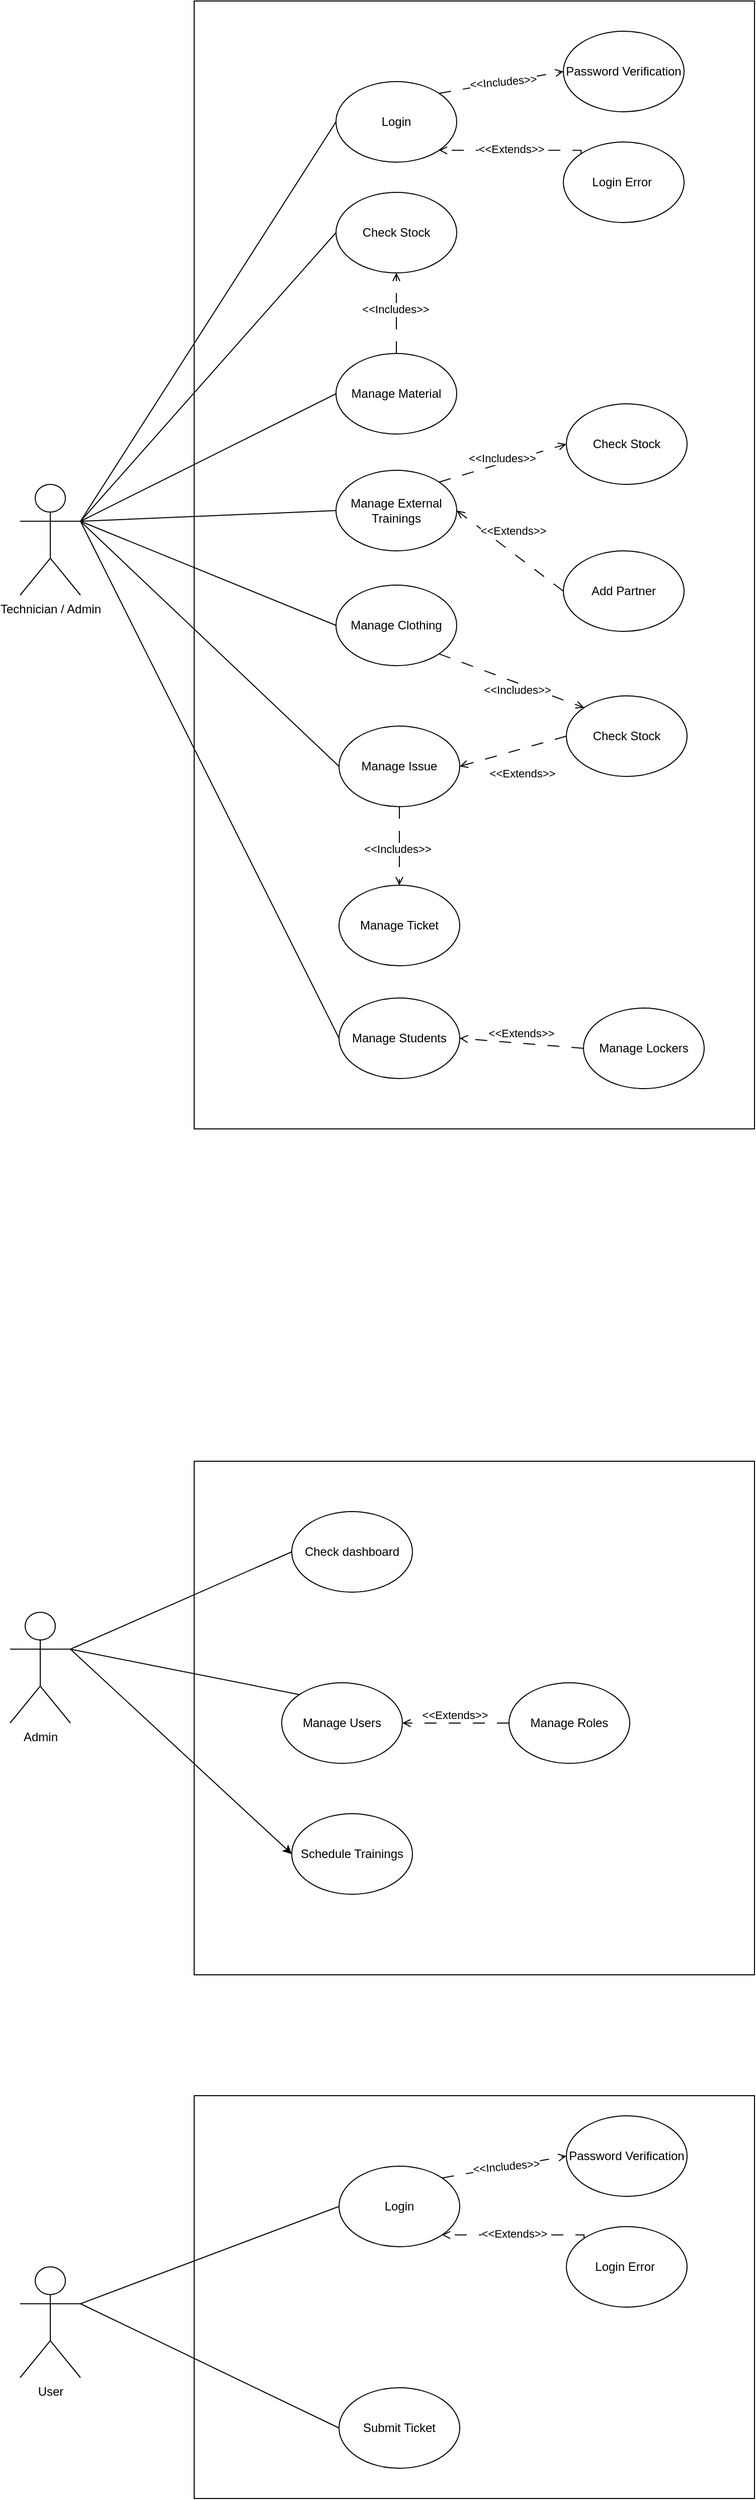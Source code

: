 <mxfile>
    <diagram name="Página-1" id="VI7XL7Q7ZIXTf2wmSfxb">
        <mxGraphModel dx="1395" dy="779" grid="1" gridSize="10" guides="1" tooltips="1" connect="1" arrows="1" fold="1" page="1" pageScale="1" pageWidth="827" pageHeight="1169" math="0" shadow="0">
            <root>
                <mxCell id="0"/>
                <mxCell id="1" parent="0"/>
                <mxCell id="R9cN1EyK2M06EUhOzFU1-1" value="" style="rounded=0;whiteSpace=wrap;html=1;" parent="1" vertex="1">
                    <mxGeometry x="213" y="40" width="557" height="1120" as="geometry"/>
                </mxCell>
                <mxCell id="R9cN1EyK2M06EUhOzFU1-2" value="Technician / Admin" style="shape=umlActor;verticalLabelPosition=bottom;verticalAlign=top;html=1;outlineConnect=0;" parent="1" vertex="1">
                    <mxGeometry x="40" y="520" width="60" height="110" as="geometry"/>
                </mxCell>
                <mxCell id="R9cN1EyK2M06EUhOzFU1-3" value="Login" style="ellipse;whiteSpace=wrap;html=1;" parent="1" vertex="1">
                    <mxGeometry x="354" y="120" width="120" height="80" as="geometry"/>
                </mxCell>
                <mxCell id="R9cN1EyK2M06EUhOzFU1-7" value="" style="endArrow=none;html=1;rounded=0;exitX=1;exitY=0.333;exitDx=0;exitDy=0;exitPerimeter=0;entryX=0;entryY=0.5;entryDx=0;entryDy=0;" parent="1" source="R9cN1EyK2M06EUhOzFU1-2" target="R9cN1EyK2M06EUhOzFU1-3" edge="1">
                    <mxGeometry width="50" height="50" relative="1" as="geometry">
                        <mxPoint x="390" y="350" as="sourcePoint"/>
                        <mxPoint x="440" y="300" as="targetPoint"/>
                    </mxGeometry>
                </mxCell>
                <mxCell id="R9cN1EyK2M06EUhOzFU1-8" value="Password Verification" style="ellipse;whiteSpace=wrap;html=1;" parent="1" vertex="1">
                    <mxGeometry x="580" y="70" width="120" height="80" as="geometry"/>
                </mxCell>
                <mxCell id="R9cN1EyK2M06EUhOzFU1-10" value="" style="endArrow=open;html=1;rounded=0;exitX=1;exitY=0;exitDx=0;exitDy=0;entryX=0;entryY=0.5;entryDx=0;entryDy=0;dashed=1;dashPattern=12 12;endFill=0;" parent="1" source="R9cN1EyK2M06EUhOzFU1-3" target="R9cN1EyK2M06EUhOzFU1-8" edge="1">
                    <mxGeometry width="50" height="50" relative="1" as="geometry">
                        <mxPoint x="390" y="350" as="sourcePoint"/>
                        <mxPoint x="440" y="300" as="targetPoint"/>
                    </mxGeometry>
                </mxCell>
                <mxCell id="R9cN1EyK2M06EUhOzFU1-11" value="&amp;lt;&amp;lt;Includes&amp;gt;&amp;gt;" style="edgeLabel;html=1;align=center;verticalAlign=middle;resizable=0;points=[];rotation=-5;" parent="R9cN1EyK2M06EUhOzFU1-10" vertex="1" connectable="0">
                    <mxGeometry x="-0.355" y="1" relative="1" as="geometry">
                        <mxPoint x="24" y="-4" as="offset"/>
                    </mxGeometry>
                </mxCell>
                <mxCell id="R9cN1EyK2M06EUhOzFU1-25" style="edgeStyle=orthogonalEdgeStyle;rounded=0;orthogonalLoop=1;jettySize=auto;html=1;exitX=0;exitY=0;exitDx=0;exitDy=0;entryX=1;entryY=1;entryDx=0;entryDy=0;dashed=1;dashPattern=12 12;endArrow=open;endFill=0;" parent="1" source="R9cN1EyK2M06EUhOzFU1-19" target="R9cN1EyK2M06EUhOzFU1-3" edge="1">
                    <mxGeometry relative="1" as="geometry">
                        <Array as="points">
                            <mxPoint x="598" y="188"/>
                        </Array>
                    </mxGeometry>
                </mxCell>
                <mxCell id="R9cN1EyK2M06EUhOzFU1-26" value="&amp;lt;&amp;lt;Extends&amp;gt;&amp;gt;" style="edgeLabel;html=1;align=center;verticalAlign=middle;resizable=0;points=[];" parent="R9cN1EyK2M06EUhOzFU1-25" vertex="1" connectable="0">
                    <mxGeometry x="0.256" y="-2" relative="1" as="geometry">
                        <mxPoint x="18" as="offset"/>
                    </mxGeometry>
                </mxCell>
                <mxCell id="R9cN1EyK2M06EUhOzFU1-19" value="Login Error&amp;nbsp;" style="ellipse;whiteSpace=wrap;html=1;" parent="1" vertex="1">
                    <mxGeometry x="580" y="180" width="120" height="80" as="geometry"/>
                </mxCell>
                <mxCell id="R9cN1EyK2M06EUhOzFU1-27" value="Check Stock" style="ellipse;whiteSpace=wrap;html=1;" parent="1" vertex="1">
                    <mxGeometry x="354" y="230" width="120" height="80" as="geometry"/>
                </mxCell>
                <mxCell id="R9cN1EyK2M06EUhOzFU1-29" value="" style="endArrow=none;html=1;rounded=0;exitX=1;exitY=0.333;exitDx=0;exitDy=0;exitPerimeter=0;entryX=0;entryY=0.5;entryDx=0;entryDy=0;endFill=0;" parent="1" source="R9cN1EyK2M06EUhOzFU1-2" target="R9cN1EyK2M06EUhOzFU1-27" edge="1">
                    <mxGeometry width="50" height="50" relative="1" as="geometry">
                        <mxPoint x="390" y="350" as="sourcePoint"/>
                        <mxPoint x="380" y="270" as="targetPoint"/>
                    </mxGeometry>
                </mxCell>
                <mxCell id="R9cN1EyK2M06EUhOzFU1-34" value="Manage Material" style="ellipse;whiteSpace=wrap;html=1;" parent="1" vertex="1">
                    <mxGeometry x="354" y="390" width="120" height="80" as="geometry"/>
                </mxCell>
                <mxCell id="R9cN1EyK2M06EUhOzFU1-35" value="" style="endArrow=none;html=1;rounded=0;exitX=1;exitY=0.333;exitDx=0;exitDy=0;exitPerimeter=0;entryX=0;entryY=0.5;entryDx=0;entryDy=0;" parent="1" source="R9cN1EyK2M06EUhOzFU1-2" target="R9cN1EyK2M06EUhOzFU1-34" edge="1">
                    <mxGeometry width="50" height="50" relative="1" as="geometry">
                        <mxPoint x="390" y="350" as="sourcePoint"/>
                        <mxPoint x="440" y="300" as="targetPoint"/>
                    </mxGeometry>
                </mxCell>
                <mxCell id="R9cN1EyK2M06EUhOzFU1-36" value="" style="endArrow=open;html=1;rounded=0;exitX=0.5;exitY=0;exitDx=0;exitDy=0;entryX=0.5;entryY=1;entryDx=0;entryDy=0;dashed=1;dashPattern=12 12;endFill=0;" parent="1" source="R9cN1EyK2M06EUhOzFU1-34" target="R9cN1EyK2M06EUhOzFU1-27" edge="1">
                    <mxGeometry width="50" height="50" relative="1" as="geometry">
                        <mxPoint x="390" y="350" as="sourcePoint"/>
                        <mxPoint x="440" y="300" as="targetPoint"/>
                    </mxGeometry>
                </mxCell>
                <mxCell id="R9cN1EyK2M06EUhOzFU1-37" value="&amp;lt;&amp;lt;Includes&amp;gt;&amp;gt;" style="edgeLabel;html=1;align=center;verticalAlign=middle;resizable=0;points=[];" parent="R9cN1EyK2M06EUhOzFU1-36" vertex="1" connectable="0">
                    <mxGeometry x="-0.224" y="-3" relative="1" as="geometry">
                        <mxPoint x="-4" y="-13" as="offset"/>
                    </mxGeometry>
                </mxCell>
                <mxCell id="R9cN1EyK2M06EUhOzFU1-38" value="Manage External Trainings" style="ellipse;whiteSpace=wrap;html=1;" parent="1" vertex="1">
                    <mxGeometry x="354" y="506" width="120" height="80" as="geometry"/>
                </mxCell>
                <mxCell id="R9cN1EyK2M06EUhOzFU1-40" value="" style="endArrow=none;html=1;rounded=0;entryX=0;entryY=0.5;entryDx=0;entryDy=0;exitX=1;exitY=0.333;exitDx=0;exitDy=0;exitPerimeter=0;" parent="1" source="R9cN1EyK2M06EUhOzFU1-2" target="R9cN1EyK2M06EUhOzFU1-38" edge="1">
                    <mxGeometry width="50" height="50" relative="1" as="geometry">
                        <mxPoint x="130" y="500" as="sourcePoint"/>
                        <mxPoint x="440" y="380" as="targetPoint"/>
                    </mxGeometry>
                </mxCell>
                <mxCell id="R9cN1EyK2M06EUhOzFU1-41" value="Add Partner" style="ellipse;whiteSpace=wrap;html=1;" parent="1" vertex="1">
                    <mxGeometry x="580" y="586" width="120" height="80" as="geometry"/>
                </mxCell>
                <mxCell id="R9cN1EyK2M06EUhOzFU1-43" value="Manage Clothing" style="ellipse;whiteSpace=wrap;html=1;" parent="1" vertex="1">
                    <mxGeometry x="354" y="620" width="120" height="80" as="geometry"/>
                </mxCell>
                <mxCell id="R9cN1EyK2M06EUhOzFU1-44" value="Manage Issue" style="ellipse;whiteSpace=wrap;html=1;" parent="1" vertex="1">
                    <mxGeometry x="357" y="760" width="120" height="80" as="geometry"/>
                </mxCell>
                <mxCell id="R9cN1EyK2M06EUhOzFU1-46" value="" style="endArrow=none;html=1;rounded=0;exitX=1;exitY=0.333;exitDx=0;exitDy=0;exitPerimeter=0;entryX=0;entryY=0.5;entryDx=0;entryDy=0;" parent="1" source="R9cN1EyK2M06EUhOzFU1-2" target="R9cN1EyK2M06EUhOzFU1-43" edge="1">
                    <mxGeometry width="50" height="50" relative="1" as="geometry">
                        <mxPoint x="280" y="980" as="sourcePoint"/>
                        <mxPoint x="330" y="930" as="targetPoint"/>
                    </mxGeometry>
                </mxCell>
                <mxCell id="R9cN1EyK2M06EUhOzFU1-47" value="" style="endArrow=none;html=1;rounded=0;exitX=1;exitY=0.333;exitDx=0;exitDy=0;exitPerimeter=0;entryX=0;entryY=0.5;entryDx=0;entryDy=0;" parent="1" source="R9cN1EyK2M06EUhOzFU1-2" target="R9cN1EyK2M06EUhOzFU1-44" edge="1">
                    <mxGeometry width="50" height="50" relative="1" as="geometry">
                        <mxPoint x="280" y="930" as="sourcePoint"/>
                        <mxPoint x="330" y="880" as="targetPoint"/>
                    </mxGeometry>
                </mxCell>
                <mxCell id="R9cN1EyK2M06EUhOzFU1-48" value="Check Stock" style="ellipse;whiteSpace=wrap;html=1;" parent="1" vertex="1">
                    <mxGeometry x="583" y="730" width="120" height="80" as="geometry"/>
                </mxCell>
                <mxCell id="R9cN1EyK2M06EUhOzFU1-51" value="" style="endArrow=open;html=1;rounded=0;entryX=0;entryY=0;entryDx=0;entryDy=0;exitX=1;exitY=1;exitDx=0;exitDy=0;dashed=1;dashPattern=12 12;endFill=0;" parent="1" source="R9cN1EyK2M06EUhOzFU1-43" target="R9cN1EyK2M06EUhOzFU1-48" edge="1">
                    <mxGeometry width="50" height="50" relative="1" as="geometry">
                        <mxPoint x="420" y="960" as="sourcePoint"/>
                        <mxPoint x="470" y="910" as="targetPoint"/>
                    </mxGeometry>
                </mxCell>
                <mxCell id="R9cN1EyK2M06EUhOzFU1-52" value="&amp;lt;&amp;lt;Includes&amp;gt;&amp;gt;" style="edgeLabel;html=1;align=center;verticalAlign=middle;resizable=0;points=[];" parent="R9cN1EyK2M06EUhOzFU1-51" vertex="1" connectable="0">
                    <mxGeometry x="-0.133" y="-1" relative="1" as="geometry">
                        <mxPoint x="15" y="11" as="offset"/>
                    </mxGeometry>
                </mxCell>
                <mxCell id="R9cN1EyK2M06EUhOzFU1-53" value="&amp;lt;&amp;lt;Extends&amp;gt;&amp;gt;" style="edgeLabel;html=1;align=center;verticalAlign=middle;resizable=0;points=[];" parent="1" vertex="1" connectable="0">
                    <mxGeometry x="527.003" y="998.001" as="geometry">
                        <mxPoint x="12" y="-191" as="offset"/>
                    </mxGeometry>
                </mxCell>
                <mxCell id="R9cN1EyK2M06EUhOzFU1-58" value="" style="endArrow=open;html=1;rounded=0;entryX=1;entryY=0.5;entryDx=0;entryDy=0;exitX=0;exitY=0.5;exitDx=0;exitDy=0;dashed=1;dashPattern=12 12;endFill=0;" parent="1" source="R9cN1EyK2M06EUhOzFU1-41" target="R9cN1EyK2M06EUhOzFU1-38" edge="1">
                    <mxGeometry width="50" height="50" relative="1" as="geometry">
                        <mxPoint x="600" y="730" as="sourcePoint"/>
                        <mxPoint x="650" y="680" as="targetPoint"/>
                    </mxGeometry>
                </mxCell>
                <mxCell id="R9cN1EyK2M06EUhOzFU1-59" value="&amp;lt;&amp;lt;Extends&amp;gt;&amp;gt;" style="edgeLabel;html=1;align=center;verticalAlign=middle;resizable=0;points=[];" parent="R9cN1EyK2M06EUhOzFU1-58" vertex="1" connectable="0">
                    <mxGeometry x="0.307" y="-2" relative="1" as="geometry">
                        <mxPoint x="18" y="-6" as="offset"/>
                    </mxGeometry>
                </mxCell>
                <mxCell id="R9cN1EyK2M06EUhOzFU1-60" value="Manage Students" style="ellipse;whiteSpace=wrap;html=1;" parent="1" vertex="1">
                    <mxGeometry x="357" y="1030" width="120" height="80" as="geometry"/>
                </mxCell>
                <mxCell id="R9cN1EyK2M06EUhOzFU1-61" value="" style="endArrow=none;html=1;rounded=0;exitX=1;exitY=0.333;exitDx=0;exitDy=0;exitPerimeter=0;entryX=0;entryY=0.5;entryDx=0;entryDy=0;" parent="1" source="R9cN1EyK2M06EUhOzFU1-2" target="R9cN1EyK2M06EUhOzFU1-60" edge="1">
                    <mxGeometry width="50" height="50" relative="1" as="geometry">
                        <mxPoint x="530" y="740" as="sourcePoint"/>
                        <mxPoint x="580" y="690" as="targetPoint"/>
                    </mxGeometry>
                </mxCell>
                <mxCell id="R9cN1EyK2M06EUhOzFU1-62" value="Manage Lockers" style="ellipse;whiteSpace=wrap;html=1;" parent="1" vertex="1">
                    <mxGeometry x="600" y="1040" width="120" height="80" as="geometry"/>
                </mxCell>
                <mxCell id="R9cN1EyK2M06EUhOzFU1-63" value="" style="endArrow=open;html=1;rounded=0;exitX=0;exitY=0.5;exitDx=0;exitDy=0;entryX=1;entryY=0.5;entryDx=0;entryDy=0;dashed=1;dashPattern=12 12;endFill=0;" parent="1" source="R9cN1EyK2M06EUhOzFU1-62" target="R9cN1EyK2M06EUhOzFU1-60" edge="1">
                    <mxGeometry width="50" height="50" relative="1" as="geometry">
                        <mxPoint x="530" y="1201" as="sourcePoint"/>
                        <mxPoint x="580" y="1151" as="targetPoint"/>
                    </mxGeometry>
                </mxCell>
                <mxCell id="R9cN1EyK2M06EUhOzFU1-64" value="&amp;lt;&amp;lt;Extends&amp;gt;&amp;gt;" style="edgeLabel;html=1;align=center;verticalAlign=middle;resizable=0;points=[];" parent="R9cN1EyK2M06EUhOzFU1-63" vertex="1" connectable="0">
                    <mxGeometry x="0.238" relative="1" as="geometry">
                        <mxPoint x="14" y="-9" as="offset"/>
                    </mxGeometry>
                </mxCell>
                <mxCell id="R9cN1EyK2M06EUhOzFU1-65" value="" style="rounded=0;whiteSpace=wrap;html=1;" parent="1" vertex="1">
                    <mxGeometry x="213" y="1490" width="557" height="510" as="geometry"/>
                </mxCell>
                <mxCell id="5" style="edgeStyle=none;html=1;entryX=0;entryY=0.5;entryDx=0;entryDy=0;exitX=1;exitY=0.333;exitDx=0;exitDy=0;exitPerimeter=0;" parent="1" source="R9cN1EyK2M06EUhOzFU1-66" target="4" edge="1">
                    <mxGeometry relative="1" as="geometry"/>
                </mxCell>
                <mxCell id="R9cN1EyK2M06EUhOzFU1-66" value="Admin" style="shape=umlActor;verticalLabelPosition=bottom;verticalAlign=top;html=1;outlineConnect=0;" parent="1" vertex="1">
                    <mxGeometry x="30" y="1640" width="60" height="110" as="geometry"/>
                </mxCell>
                <mxCell id="R9cN1EyK2M06EUhOzFU1-103" value="Manage Users" style="ellipse;whiteSpace=wrap;html=1;" parent="1" vertex="1">
                    <mxGeometry x="300" y="1710" width="120" height="80" as="geometry"/>
                </mxCell>
                <mxCell id="R9cN1EyK2M06EUhOzFU1-104" value="" style="endArrow=none;html=1;rounded=0;exitX=0;exitY=0;exitDx=0;exitDy=0;entryX=1;entryY=0.333;entryDx=0;entryDy=0;entryPerimeter=0;" parent="1" source="R9cN1EyK2M06EUhOzFU1-103" target="R9cN1EyK2M06EUhOzFU1-66" edge="1">
                    <mxGeometry width="50" height="50" relative="1" as="geometry">
                        <mxPoint x="510" y="2310" as="sourcePoint"/>
                        <mxPoint x="560" y="2260" as="targetPoint"/>
                    </mxGeometry>
                </mxCell>
                <mxCell id="R9cN1EyK2M06EUhOzFU1-107" value="Manage Roles" style="ellipse;whiteSpace=wrap;html=1;" parent="1" vertex="1">
                    <mxGeometry x="526" y="1710" width="120" height="80" as="geometry"/>
                </mxCell>
                <mxCell id="R9cN1EyK2M06EUhOzFU1-108" value="" style="endArrow=open;html=1;rounded=0;exitX=0;exitY=0.5;exitDx=0;exitDy=0;entryX=1;entryY=0.5;entryDx=0;entryDy=0;dashed=1;dashPattern=12 12;endFill=0;" parent="1" source="R9cN1EyK2M06EUhOzFU1-107" target="R9cN1EyK2M06EUhOzFU1-103" edge="1">
                    <mxGeometry width="50" height="50" relative="1" as="geometry">
                        <mxPoint x="396" y="1910" as="sourcePoint"/>
                        <mxPoint x="446" y="1860" as="targetPoint"/>
                    </mxGeometry>
                </mxCell>
                <mxCell id="R9cN1EyK2M06EUhOzFU1-109" value="&amp;lt;&amp;lt;Extends&amp;gt;&amp;gt;" style="edgeLabel;html=1;align=center;verticalAlign=middle;resizable=0;points=[];" parent="R9cN1EyK2M06EUhOzFU1-108" vertex="1" connectable="0">
                    <mxGeometry x="0.432" y="-1" relative="1" as="geometry">
                        <mxPoint x="22" y="-7" as="offset"/>
                    </mxGeometry>
                </mxCell>
                <mxCell id="R9cN1EyK2M06EUhOzFU1-120" value="Check Stock" style="ellipse;whiteSpace=wrap;html=1;" parent="1" vertex="1">
                    <mxGeometry x="583" y="440" width="120" height="80" as="geometry"/>
                </mxCell>
                <mxCell id="R9cN1EyK2M06EUhOzFU1-122" value="" style="endArrow=open;html=1;rounded=0;exitX=1;exitY=0;exitDx=0;exitDy=0;entryX=0;entryY=0.5;entryDx=0;entryDy=0;dashed=1;dashPattern=12 12;endFill=0;startArrow=none;startFill=0;" parent="1" source="R9cN1EyK2M06EUhOzFU1-38" target="R9cN1EyK2M06EUhOzFU1-120" edge="1">
                    <mxGeometry width="50" height="50" relative="1" as="geometry">
                        <mxPoint x="560" y="540" as="sourcePoint"/>
                        <mxPoint x="610" y="490" as="targetPoint"/>
                    </mxGeometry>
                </mxCell>
                <mxCell id="R9cN1EyK2M06EUhOzFU1-123" value="&amp;lt;&amp;lt;Includes&amp;gt;&amp;gt;" style="edgeLabel;html=1;align=center;verticalAlign=middle;resizable=0;points=[];" parent="R9cN1EyK2M06EUhOzFU1-122" vertex="1" connectable="0">
                    <mxGeometry x="-0.149" y="2" relative="1" as="geometry">
                        <mxPoint x="9" y="-6" as="offset"/>
                    </mxGeometry>
                </mxCell>
                <mxCell id="R9cN1EyK2M06EUhOzFU1-125" value="" style="rounded=0;whiteSpace=wrap;html=1;" parent="1" vertex="1">
                    <mxGeometry x="213" y="2120" width="557" height="400" as="geometry"/>
                </mxCell>
                <mxCell id="R9cN1EyK2M06EUhOzFU1-127" value="Login" style="ellipse;whiteSpace=wrap;html=1;" parent="1" vertex="1">
                    <mxGeometry x="357" y="2190" width="120" height="80" as="geometry"/>
                </mxCell>
                <mxCell id="R9cN1EyK2M06EUhOzFU1-128" value="Password Verification" style="ellipse;whiteSpace=wrap;html=1;" parent="1" vertex="1">
                    <mxGeometry x="583" y="2140" width="120" height="80" as="geometry"/>
                </mxCell>
                <mxCell id="R9cN1EyK2M06EUhOzFU1-129" value="" style="endArrow=open;html=1;rounded=0;exitX=1;exitY=0;exitDx=0;exitDy=0;entryX=0;entryY=0.5;entryDx=0;entryDy=0;dashed=1;dashPattern=12 12;endFill=0;" parent="1" source="R9cN1EyK2M06EUhOzFU1-127" target="R9cN1EyK2M06EUhOzFU1-128" edge="1">
                    <mxGeometry width="50" height="50" relative="1" as="geometry">
                        <mxPoint x="393" y="2420" as="sourcePoint"/>
                        <mxPoint x="443" y="2370" as="targetPoint"/>
                    </mxGeometry>
                </mxCell>
                <mxCell id="R9cN1EyK2M06EUhOzFU1-130" value="&amp;lt;&amp;lt;Includes&amp;gt;&amp;gt;" style="edgeLabel;html=1;align=center;verticalAlign=middle;resizable=0;points=[];rotation=-5;" parent="R9cN1EyK2M06EUhOzFU1-129" vertex="1" connectable="0">
                    <mxGeometry x="-0.355" y="1" relative="1" as="geometry">
                        <mxPoint x="24" y="-4" as="offset"/>
                    </mxGeometry>
                </mxCell>
                <mxCell id="R9cN1EyK2M06EUhOzFU1-131" style="edgeStyle=orthogonalEdgeStyle;rounded=0;orthogonalLoop=1;jettySize=auto;html=1;exitX=0;exitY=0;exitDx=0;exitDy=0;entryX=1;entryY=1;entryDx=0;entryDy=0;dashed=1;dashPattern=12 12;endArrow=open;endFill=0;" parent="1" source="R9cN1EyK2M06EUhOzFU1-133" target="R9cN1EyK2M06EUhOzFU1-127" edge="1">
                    <mxGeometry relative="1" as="geometry">
                        <Array as="points">
                            <mxPoint x="601" y="2258"/>
                        </Array>
                    </mxGeometry>
                </mxCell>
                <mxCell id="R9cN1EyK2M06EUhOzFU1-132" value="&amp;lt;&amp;lt;Extends&amp;gt;&amp;gt;" style="edgeLabel;html=1;align=center;verticalAlign=middle;resizable=0;points=[];" parent="R9cN1EyK2M06EUhOzFU1-131" vertex="1" connectable="0">
                    <mxGeometry x="0.256" y="-2" relative="1" as="geometry">
                        <mxPoint x="18" as="offset"/>
                    </mxGeometry>
                </mxCell>
                <mxCell id="R9cN1EyK2M06EUhOzFU1-133" value="Login Error&amp;nbsp;" style="ellipse;whiteSpace=wrap;html=1;" parent="1" vertex="1">
                    <mxGeometry x="583" y="2250" width="120" height="80" as="geometry"/>
                </mxCell>
                <mxCell id="R9cN1EyK2M06EUhOzFU1-135" value="User" style="shape=umlActor;verticalLabelPosition=bottom;verticalAlign=top;html=1;outlineConnect=0;" parent="1" vertex="1">
                    <mxGeometry x="40" y="2290" width="60" height="110" as="geometry"/>
                </mxCell>
                <mxCell id="R9cN1EyK2M06EUhOzFU1-138" value="" style="endArrow=none;html=1;rounded=0;exitX=1;exitY=0.333;exitDx=0;exitDy=0;exitPerimeter=0;entryX=0;entryY=0.5;entryDx=0;entryDy=0;" parent="1" source="R9cN1EyK2M06EUhOzFU1-135" target="R9cN1EyK2M06EUhOzFU1-127" edge="1">
                    <mxGeometry width="50" height="50" relative="1" as="geometry">
                        <mxPoint x="230" y="2370" as="sourcePoint"/>
                        <mxPoint x="280" y="2320" as="targetPoint"/>
                    </mxGeometry>
                </mxCell>
                <mxCell id="R9cN1EyK2M06EUhOzFU1-139" value="Submit Ticket" style="ellipse;whiteSpace=wrap;html=1;" parent="1" vertex="1">
                    <mxGeometry x="357" y="2410" width="120" height="80" as="geometry"/>
                </mxCell>
                <mxCell id="R9cN1EyK2M06EUhOzFU1-140" value="" style="endArrow=none;html=1;rounded=0;exitX=1;exitY=0.333;exitDx=0;exitDy=0;exitPerimeter=0;entryX=0;entryY=0.5;entryDx=0;entryDy=0;" parent="1" source="R9cN1EyK2M06EUhOzFU1-135" target="R9cN1EyK2M06EUhOzFU1-139" edge="1">
                    <mxGeometry width="50" height="50" relative="1" as="geometry">
                        <mxPoint x="320" y="2400" as="sourcePoint"/>
                        <mxPoint x="370" y="2350" as="targetPoint"/>
                    </mxGeometry>
                </mxCell>
                <mxCell id="R9cN1EyK2M06EUhOzFU1-141" value="" style="endArrow=none;html=1;rounded=0;exitX=1;exitY=0.5;exitDx=0;exitDy=0;entryX=0;entryY=0.5;entryDx=0;entryDy=0;endFill=0;dashed=1;dashPattern=12 12;startArrow=open;startFill=0;" parent="1" source="R9cN1EyK2M06EUhOzFU1-44" target="R9cN1EyK2M06EUhOzFU1-48" edge="1">
                    <mxGeometry width="50" height="50" relative="1" as="geometry">
                        <mxPoint x="510" y="1100" as="sourcePoint"/>
                        <mxPoint x="560" y="1050" as="targetPoint"/>
                    </mxGeometry>
                </mxCell>
                <mxCell id="R9cN1EyK2M06EUhOzFU1-142" value="Manage Ticket" style="ellipse;whiteSpace=wrap;html=1;" parent="1" vertex="1">
                    <mxGeometry x="357" y="918" width="120" height="80" as="geometry"/>
                </mxCell>
                <mxCell id="R9cN1EyK2M06EUhOzFU1-143" value="" style="endArrow=open;html=1;rounded=0;exitX=0.5;exitY=1;exitDx=0;exitDy=0;entryX=0.5;entryY=0;entryDx=0;entryDy=0;endFill=0;dashed=1;dashPattern=12 12;" parent="1" source="R9cN1EyK2M06EUhOzFU1-44" target="R9cN1EyK2M06EUhOzFU1-142" edge="1">
                    <mxGeometry width="50" height="50" relative="1" as="geometry">
                        <mxPoint x="560" y="1200" as="sourcePoint"/>
                        <mxPoint x="610" y="1150" as="targetPoint"/>
                    </mxGeometry>
                </mxCell>
                <mxCell id="R9cN1EyK2M06EUhOzFU1-144" value="&amp;lt;&amp;lt;Includes&amp;gt;&amp;gt;" style="edgeLabel;html=1;align=center;verticalAlign=middle;resizable=0;points=[];" parent="1" vertex="1" connectable="0">
                    <mxGeometry x="414.003" y="880.001" as="geometry">
                        <mxPoint x="1" y="2" as="offset"/>
                    </mxGeometry>
                </mxCell>
                <mxCell id="2" value="Check dashboard" style="ellipse;whiteSpace=wrap;html=1;" parent="1" vertex="1">
                    <mxGeometry x="310" y="1540" width="120" height="80" as="geometry"/>
                </mxCell>
                <mxCell id="3" value="" style="endArrow=none;html=1;rounded=0;exitX=1;exitY=0.333;exitDx=0;exitDy=0;exitPerimeter=0;entryX=0;entryY=0.5;entryDx=0;entryDy=0;endFill=0;" parent="1" source="R9cN1EyK2M06EUhOzFU1-66" target="2" edge="1">
                    <mxGeometry width="50" height="50" relative="1" as="geometry">
                        <mxPoint x="160" y="1583.337" as="sourcePoint"/>
                        <mxPoint x="433" y="1396.67" as="targetPoint"/>
                    </mxGeometry>
                </mxCell>
                <mxCell id="4" value="Schedule Trainings" style="ellipse;whiteSpace=wrap;html=1;" parent="1" vertex="1">
                    <mxGeometry x="310" y="1840" width="120" height="80" as="geometry"/>
                </mxCell>
            </root>
        </mxGraphModel>
    </diagram>
</mxfile>
